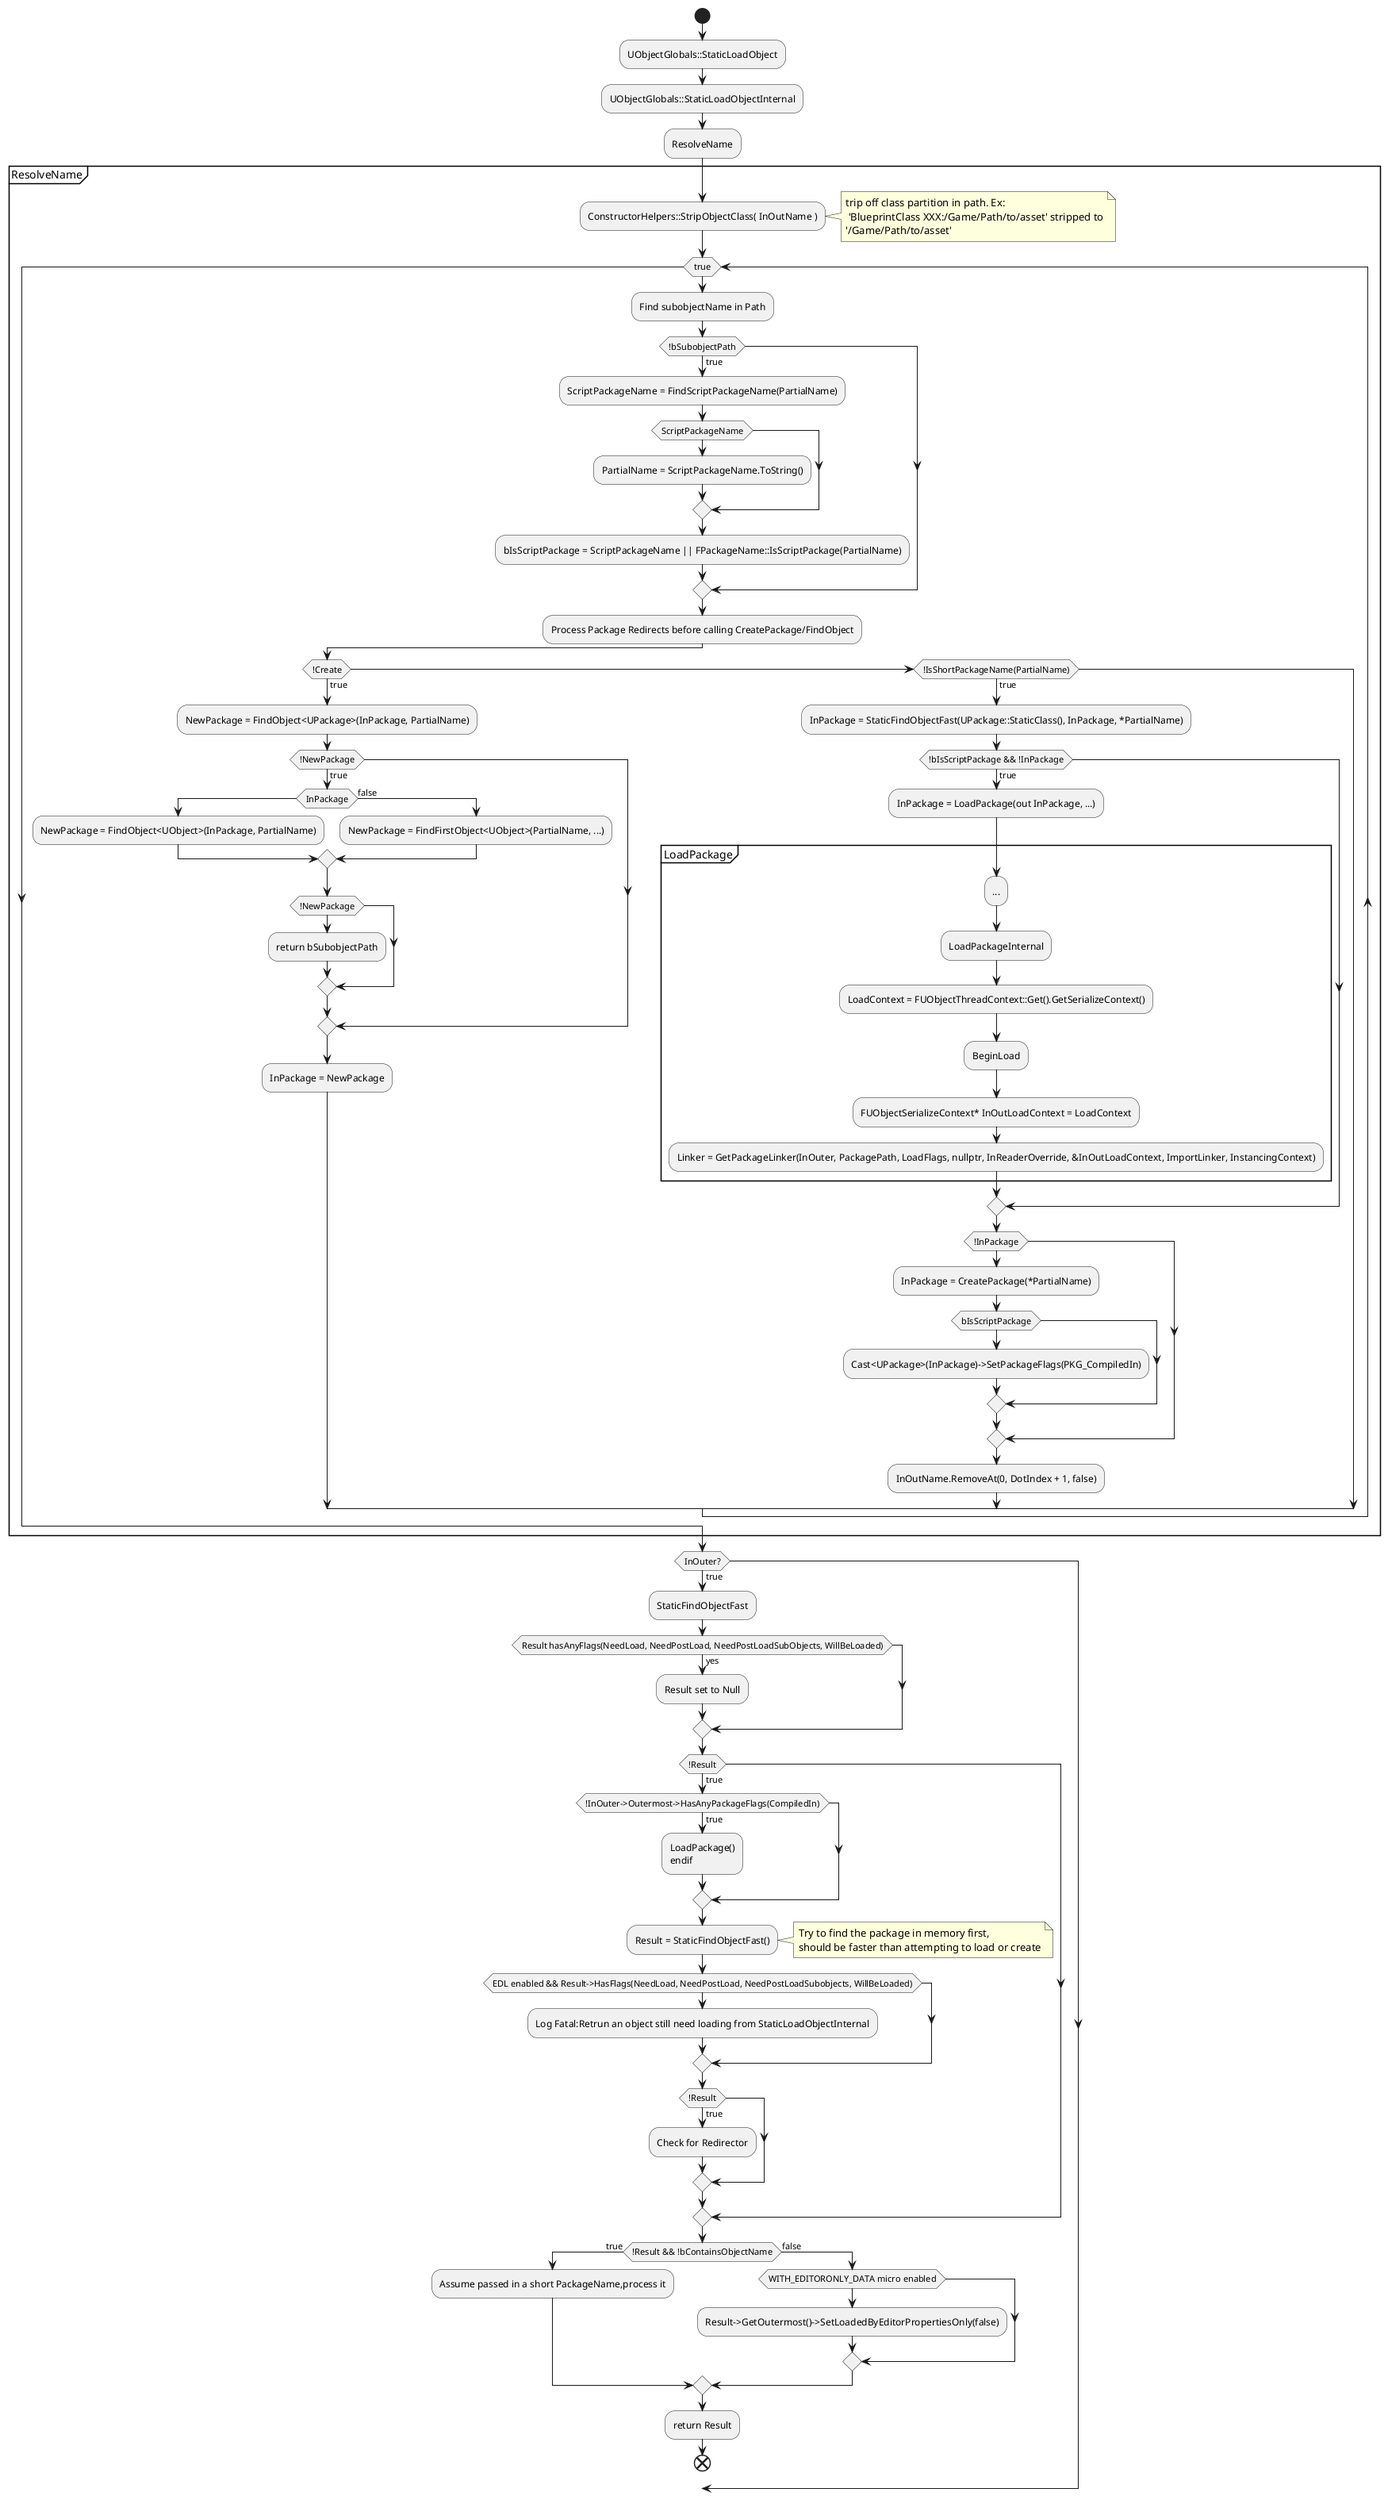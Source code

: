 @startuml UObjectSerialization

start

:UObjectGlobals::StaticLoadObject;
:UObjectGlobals::StaticLoadObjectInternal;
    :ResolveName;
    partition ResolveName{
        :ConstructorHelpers::StripObjectClass( InOutName );
        note right: trip off class partition in path. Ex:\n 'BlueprintClass XXX:/Game/Path/to/asset' stripped to\n'/Game/Path/to/asset'

        while (true)
            :Find subobjectName in Path;

            if (!bSubobjectPath) then (true)
                :ScriptPackageName = FindScriptPackageName(PartialName);
                if (ScriptPackageName) then
                    :PartialName = ScriptPackageName.ToString();
                endif;

                :bIsScriptPackage = ScriptPackageName || FPackageName::IsScriptPackage(PartialName);
            endif;


            :Process Package Redirects before calling CreatePackage/FindObject;

            if (!Create) then (true)
                :NewPackage = FindObject<UPackage>(InPackage, PartialName);

                if (!NewPackage) then (true)
                    if (InPackage) then
                        :NewPackage = FindObject<UObject>(InPackage, PartialName);
                    else (false)
                        :NewPackage = FindFirstObject<UObject>(PartialName, ...);
                    endif;

                    if (!NewPackage) then 
                        :return bSubobjectPath;
                        ' here returned ResolveName, how to draw this
                    endif;
                endif;

                :InPackage = NewPackage;

            elseif (!IsShortPackageName(PartialName)) then (true)
                :InPackage = StaticFindObjectFast(UPackage::StaticClass(), InPackage, *PartialName);
                if (!bIsScriptPackage && !InPackage) then (true)
                    :InPackage = LoadPackage(out InPackage, ...);
                    partition LoadPackage {
                        :...;
                        :LoadPackageInternal;
                        :LoadContext = FUObjectThreadContext::Get().GetSerializeContext();
                        :BeginLoad;
                        :FUObjectSerializeContext* InOutLoadContext = LoadContext;
                        :Linker = GetPackageLinker(InOuter, PackagePath, LoadFlags, nullptr, InReaderOverride, &InOutLoadContext, ImportLinker, InstancingContext);
                        ' //TODO:
                    }
                endif;

                if (!InPackage) then
                    :InPackage = CreatePackage(*PartialName);
                    if (bIsScriptPackage) then
                        :Cast<UPackage>(InPackage)->SetPackageFlags(PKG_CompiledIn);
                    endif;
                endif;

                :InOutName.RemoveAt(0, DotIndex + 1, false);
            endif;
        endwhile;


    }

    if (InOuter?) then (true)
        :StaticFindObjectFast;
        if (Result hasAnyFlags(NeedLoad, NeedPostLoad, NeedPostLoadSubObjects, WillBeLoaded)) then (yes)
            :Result set to Null;
        endif;

        if (!Result) then (true)
            if (!InOuter->Outermost->HasAnyPackageFlags(CompiledIn)) then (true)
                :LoadPackage()
            endif;
        endif;
        
        :Result = StaticFindObjectFast();
        note right: Try to find the package in memory first, \nshould be faster than attempting to load or create
        
        if (EDL enabled && Result->HasFlags(NeedLoad, NeedPostLoad, NeedPostLoadSubobjects, WillBeLoaded)) then
            :Log Fatal:Retrun an object still need loading from StaticLoadObjectInternal;
        endif;

        if (!Result) then (true)
            :Check for Redirector;
        endif;
    endif;

    if (!Result && !bContainsObjectName) then (true)
        :Assume passed in a short PackageName,process it;
    else (false)
        if (WITH_EDITORONLY_DATA micro enabled) then
            :Result->GetOutermost()->SetLoadedByEditorPropertiesOnly(false); 
        endif;
    endif;

    :return Result;
end

@enduml